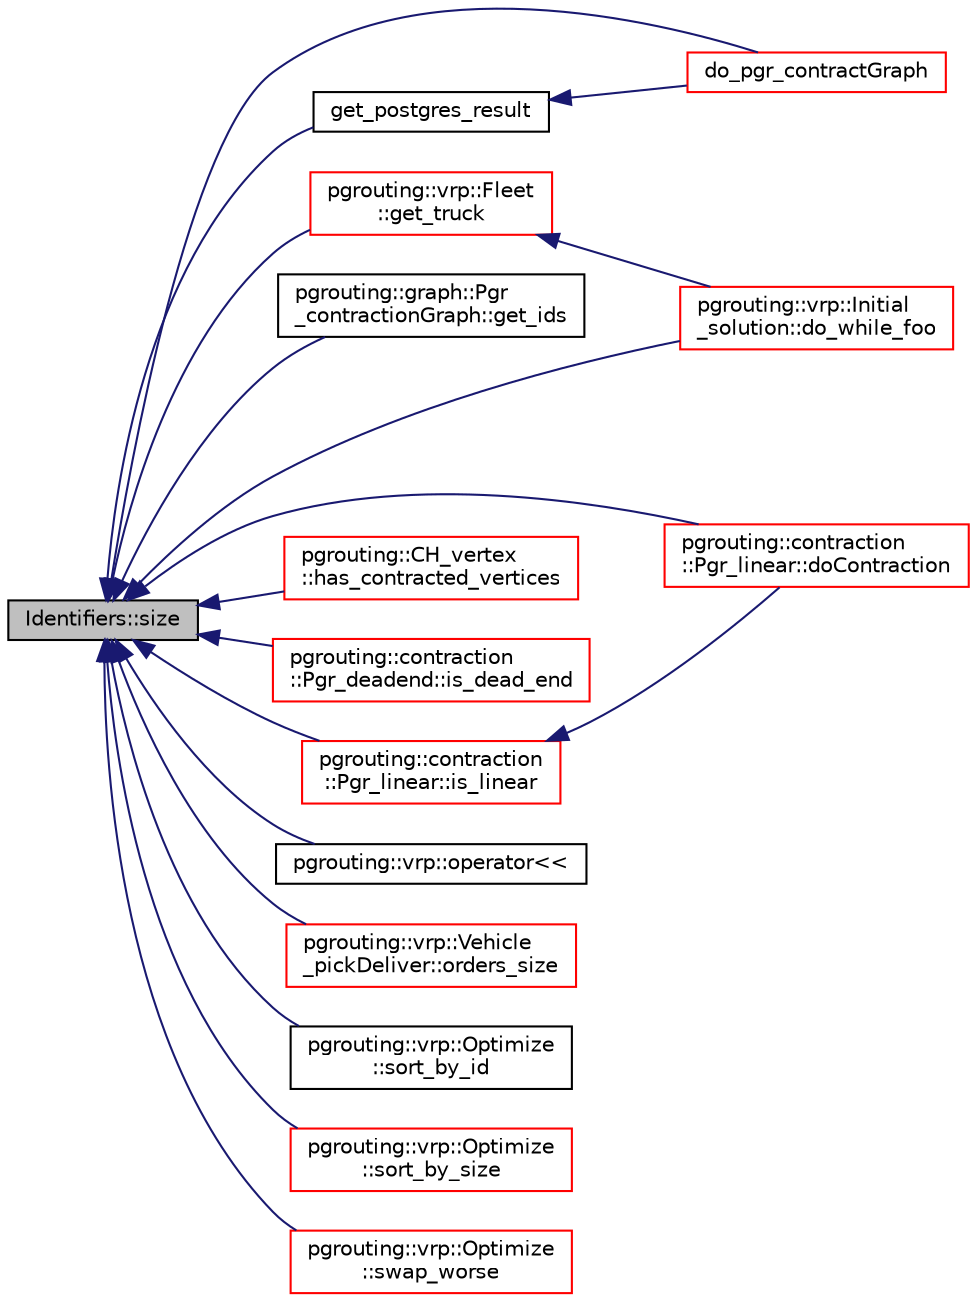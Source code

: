 digraph "Identifiers::size"
{
  edge [fontname="Helvetica",fontsize="10",labelfontname="Helvetica",labelfontsize="10"];
  node [fontname="Helvetica",fontsize="10",shape=record];
  rankdir="LR";
  Node148 [label="Identifiers::size",height=0.2,width=0.4,color="black", fillcolor="grey75", style="filled", fontcolor="black"];
  Node148 -> Node149 [dir="back",color="midnightblue",fontsize="10",style="solid",fontname="Helvetica"];
  Node149 [label="do_pgr_contractGraph",height=0.2,width=0.4,color="red", fillcolor="white", style="filled",URL="$contractGraph__driver_8h.html#a20a03b3811bd108cfc729e9e22a92591"];
  Node148 -> Node152 [dir="back",color="midnightblue",fontsize="10",style="solid",fontname="Helvetica"];
  Node152 [label="pgrouting::vrp::Initial\l_solution::do_while_foo",height=0.2,width=0.4,color="red", fillcolor="white", style="filled",URL="$classpgrouting_1_1vrp_1_1Initial__solution.html#a49860a59bbc3ad10709d9b188321a460"];
  Node148 -> Node154 [dir="back",color="midnightblue",fontsize="10",style="solid",fontname="Helvetica"];
  Node154 [label="pgrouting::contraction\l::Pgr_linear::doContraction",height=0.2,width=0.4,color="red", fillcolor="white", style="filled",URL="$classpgrouting_1_1contraction_1_1Pgr__linear.html#aef91793bf9d9b4e12b2b648268f64545"];
  Node148 -> Node158 [dir="back",color="midnightblue",fontsize="10",style="solid",fontname="Helvetica"];
  Node158 [label="pgrouting::graph::Pgr\l_contractionGraph::get_ids",height=0.2,width=0.4,color="black", fillcolor="white", style="filled",URL="$classpgrouting_1_1graph_1_1Pgr__contractionGraph.html#ab44727ee2f0357fbd134b9659a5b307a"];
  Node148 -> Node159 [dir="back",color="midnightblue",fontsize="10",style="solid",fontname="Helvetica"];
  Node159 [label="get_postgres_result",height=0.2,width=0.4,color="black", fillcolor="white", style="filled",URL="$contractGraph__driver_8cpp.html#a34fd3ca93dfcaff0cd2ce06f773c1e44"];
  Node159 -> Node149 [dir="back",color="midnightblue",fontsize="10",style="solid",fontname="Helvetica"];
  Node148 -> Node160 [dir="back",color="midnightblue",fontsize="10",style="solid",fontname="Helvetica"];
  Node160 [label="pgrouting::vrp::Fleet\l::get_truck",height=0.2,width=0.4,color="red", fillcolor="white", style="filled",URL="$classpgrouting_1_1vrp_1_1Fleet.html#a6ea2ff496416b26f55df04bd4d9d04c8"];
  Node160 -> Node152 [dir="back",color="midnightblue",fontsize="10",style="solid",fontname="Helvetica"];
  Node148 -> Node163 [dir="back",color="midnightblue",fontsize="10",style="solid",fontname="Helvetica"];
  Node163 [label="pgrouting::CH_vertex\l::has_contracted_vertices",height=0.2,width=0.4,color="red", fillcolor="white", style="filled",URL="$classpgrouting_1_1CH__vertex.html#a33c437ad220a0deefedd3145f2dc6621"];
  Node148 -> Node165 [dir="back",color="midnightblue",fontsize="10",style="solid",fontname="Helvetica"];
  Node165 [label="pgrouting::contraction\l::Pgr_deadend::is_dead_end",height=0.2,width=0.4,color="red", fillcolor="white", style="filled",URL="$classpgrouting_1_1contraction_1_1Pgr__deadend.html#ad86d555801d7bcdc29209f75dae1d83f",tooltip="true when v is a dead end "];
  Node148 -> Node170 [dir="back",color="midnightblue",fontsize="10",style="solid",fontname="Helvetica"];
  Node170 [label="pgrouting::contraction\l::Pgr_linear::is_linear",height=0.2,width=0.4,color="red", fillcolor="white", style="filled",URL="$classpgrouting_1_1contraction_1_1Pgr__linear.html#a593081fe63e6d9e62a7368ae6ed0c1d1"];
  Node170 -> Node154 [dir="back",color="midnightblue",fontsize="10",style="solid",fontname="Helvetica"];
  Node148 -> Node174 [dir="back",color="midnightblue",fontsize="10",style="solid",fontname="Helvetica"];
  Node174 [label="pgrouting::vrp::operator\<\<",height=0.2,width=0.4,color="black", fillcolor="white", style="filled",URL="$namespacepgrouting_1_1vrp.html#ad6fdaacceafff2916f80fb6855c58135"];
  Node148 -> Node175 [dir="back",color="midnightblue",fontsize="10",style="solid",fontname="Helvetica"];
  Node175 [label="pgrouting::vrp::Vehicle\l_pickDeliver::orders_size",height=0.2,width=0.4,color="red", fillcolor="white", style="filled",URL="$classpgrouting_1_1vrp_1_1Vehicle__pickDeliver.html#a92ec24c937b1b2ce82c0a6522c1a2dbf"];
  Node148 -> Node185 [dir="back",color="midnightblue",fontsize="10",style="solid",fontname="Helvetica"];
  Node185 [label="pgrouting::vrp::Optimize\l::sort_by_id",height=0.2,width=0.4,color="black", fillcolor="white", style="filled",URL="$classpgrouting_1_1vrp_1_1Optimize.html#a7f9bae1385b3d627c3d2ef9b9873f217"];
  Node148 -> Node186 [dir="back",color="midnightblue",fontsize="10",style="solid",fontname="Helvetica"];
  Node186 [label="pgrouting::vrp::Optimize\l::sort_by_size",height=0.2,width=0.4,color="red", fillcolor="white", style="filled",URL="$classpgrouting_1_1vrp_1_1Optimize.html#a29de55e95d9d5b588e4691ed9dde085b"];
  Node148 -> Node184 [dir="back",color="midnightblue",fontsize="10",style="solid",fontname="Helvetica"];
  Node184 [label="pgrouting::vrp::Optimize\l::swap_worse",height=0.2,width=0.4,color="red", fillcolor="white", style="filled",URL="$classpgrouting_1_1vrp_1_1Optimize.html#a39173d526079577d40c59371bcfcc680"];
}
